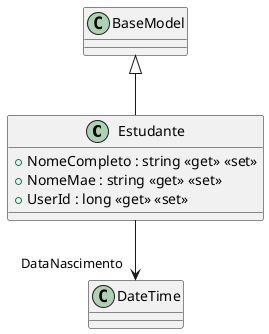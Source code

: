 @startuml
class Estudante {
    + NomeCompleto : string <<get>> <<set>>
    + NomeMae : string <<get>> <<set>>
    + UserId : long <<get>> <<set>>
}
BaseModel <|-- Estudante
Estudante --> "DataNascimento" DateTime
@enduml
